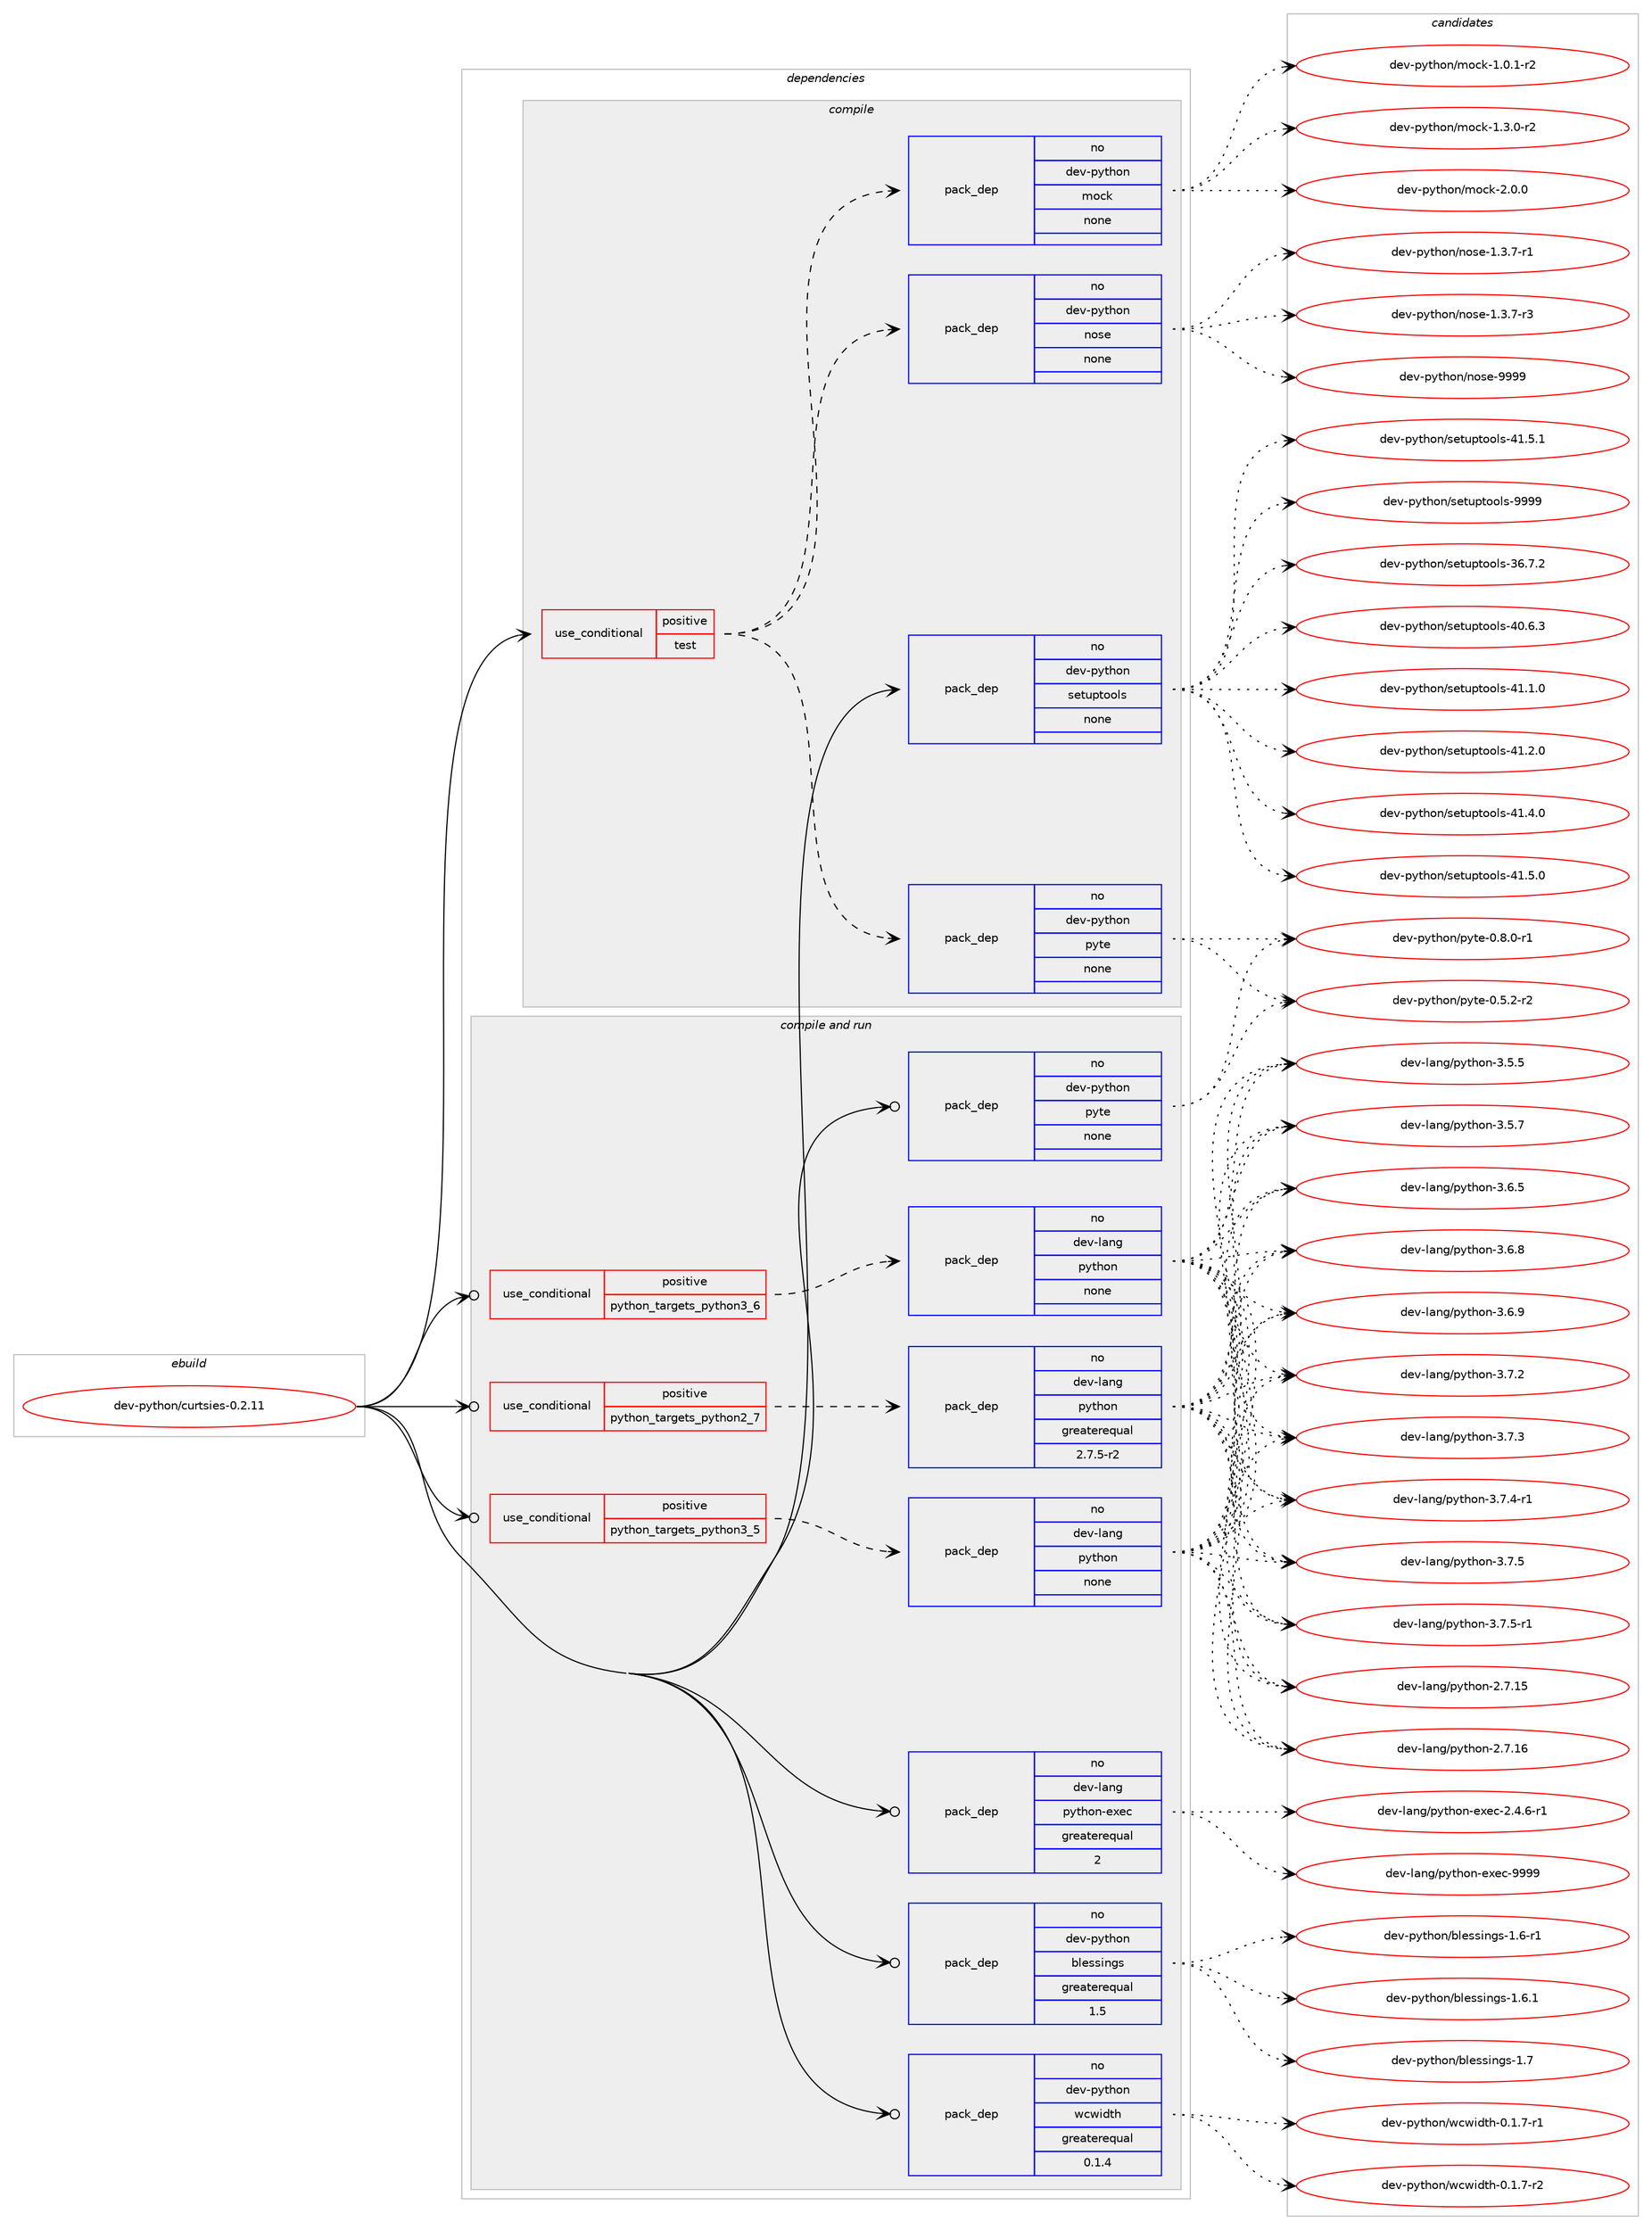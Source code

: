 digraph prolog {

# *************
# Graph options
# *************

newrank=true;
concentrate=true;
compound=true;
graph [rankdir=LR,fontname=Helvetica,fontsize=10,ranksep=1.5];#, ranksep=2.5, nodesep=0.2];
edge  [arrowhead=vee];
node  [fontname=Helvetica,fontsize=10];

# **********
# The ebuild
# **********

subgraph cluster_leftcol {
color=gray;
rank=same;
label=<<i>ebuild</i>>;
id [label="dev-python/curtsies-0.2.11", color=red, width=4, href="../dev-python/curtsies-0.2.11.svg"];
}

# ****************
# The dependencies
# ****************

subgraph cluster_midcol {
color=gray;
label=<<i>dependencies</i>>;
subgraph cluster_compile {
fillcolor="#eeeeee";
style=filled;
label=<<i>compile</i>>;
subgraph cond138153 {
dependency600722 [label=<<TABLE BORDER="0" CELLBORDER="1" CELLSPACING="0" CELLPADDING="4"><TR><TD ROWSPAN="3" CELLPADDING="10">use_conditional</TD></TR><TR><TD>positive</TD></TR><TR><TD>test</TD></TR></TABLE>>, shape=none, color=red];
subgraph pack450776 {
dependency600723 [label=<<TABLE BORDER="0" CELLBORDER="1" CELLSPACING="0" CELLPADDING="4" WIDTH="220"><TR><TD ROWSPAN="6" CELLPADDING="30">pack_dep</TD></TR><TR><TD WIDTH="110">no</TD></TR><TR><TD>dev-python</TD></TR><TR><TD>mock</TD></TR><TR><TD>none</TD></TR><TR><TD></TD></TR></TABLE>>, shape=none, color=blue];
}
dependency600722:e -> dependency600723:w [weight=20,style="dashed",arrowhead="vee"];
subgraph pack450777 {
dependency600724 [label=<<TABLE BORDER="0" CELLBORDER="1" CELLSPACING="0" CELLPADDING="4" WIDTH="220"><TR><TD ROWSPAN="6" CELLPADDING="30">pack_dep</TD></TR><TR><TD WIDTH="110">no</TD></TR><TR><TD>dev-python</TD></TR><TR><TD>nose</TD></TR><TR><TD>none</TD></TR><TR><TD></TD></TR></TABLE>>, shape=none, color=blue];
}
dependency600722:e -> dependency600724:w [weight=20,style="dashed",arrowhead="vee"];
subgraph pack450778 {
dependency600725 [label=<<TABLE BORDER="0" CELLBORDER="1" CELLSPACING="0" CELLPADDING="4" WIDTH="220"><TR><TD ROWSPAN="6" CELLPADDING="30">pack_dep</TD></TR><TR><TD WIDTH="110">no</TD></TR><TR><TD>dev-python</TD></TR><TR><TD>pyte</TD></TR><TR><TD>none</TD></TR><TR><TD></TD></TR></TABLE>>, shape=none, color=blue];
}
dependency600722:e -> dependency600725:w [weight=20,style="dashed",arrowhead="vee"];
}
id:e -> dependency600722:w [weight=20,style="solid",arrowhead="vee"];
subgraph pack450779 {
dependency600726 [label=<<TABLE BORDER="0" CELLBORDER="1" CELLSPACING="0" CELLPADDING="4" WIDTH="220"><TR><TD ROWSPAN="6" CELLPADDING="30">pack_dep</TD></TR><TR><TD WIDTH="110">no</TD></TR><TR><TD>dev-python</TD></TR><TR><TD>setuptools</TD></TR><TR><TD>none</TD></TR><TR><TD></TD></TR></TABLE>>, shape=none, color=blue];
}
id:e -> dependency600726:w [weight=20,style="solid",arrowhead="vee"];
}
subgraph cluster_compileandrun {
fillcolor="#eeeeee";
style=filled;
label=<<i>compile and run</i>>;
subgraph cond138154 {
dependency600727 [label=<<TABLE BORDER="0" CELLBORDER="1" CELLSPACING="0" CELLPADDING="4"><TR><TD ROWSPAN="3" CELLPADDING="10">use_conditional</TD></TR><TR><TD>positive</TD></TR><TR><TD>python_targets_python2_7</TD></TR></TABLE>>, shape=none, color=red];
subgraph pack450780 {
dependency600728 [label=<<TABLE BORDER="0" CELLBORDER="1" CELLSPACING="0" CELLPADDING="4" WIDTH="220"><TR><TD ROWSPAN="6" CELLPADDING="30">pack_dep</TD></TR><TR><TD WIDTH="110">no</TD></TR><TR><TD>dev-lang</TD></TR><TR><TD>python</TD></TR><TR><TD>greaterequal</TD></TR><TR><TD>2.7.5-r2</TD></TR></TABLE>>, shape=none, color=blue];
}
dependency600727:e -> dependency600728:w [weight=20,style="dashed",arrowhead="vee"];
}
id:e -> dependency600727:w [weight=20,style="solid",arrowhead="odotvee"];
subgraph cond138155 {
dependency600729 [label=<<TABLE BORDER="0" CELLBORDER="1" CELLSPACING="0" CELLPADDING="4"><TR><TD ROWSPAN="3" CELLPADDING="10">use_conditional</TD></TR><TR><TD>positive</TD></TR><TR><TD>python_targets_python3_5</TD></TR></TABLE>>, shape=none, color=red];
subgraph pack450781 {
dependency600730 [label=<<TABLE BORDER="0" CELLBORDER="1" CELLSPACING="0" CELLPADDING="4" WIDTH="220"><TR><TD ROWSPAN="6" CELLPADDING="30">pack_dep</TD></TR><TR><TD WIDTH="110">no</TD></TR><TR><TD>dev-lang</TD></TR><TR><TD>python</TD></TR><TR><TD>none</TD></TR><TR><TD></TD></TR></TABLE>>, shape=none, color=blue];
}
dependency600729:e -> dependency600730:w [weight=20,style="dashed",arrowhead="vee"];
}
id:e -> dependency600729:w [weight=20,style="solid",arrowhead="odotvee"];
subgraph cond138156 {
dependency600731 [label=<<TABLE BORDER="0" CELLBORDER="1" CELLSPACING="0" CELLPADDING="4"><TR><TD ROWSPAN="3" CELLPADDING="10">use_conditional</TD></TR><TR><TD>positive</TD></TR><TR><TD>python_targets_python3_6</TD></TR></TABLE>>, shape=none, color=red];
subgraph pack450782 {
dependency600732 [label=<<TABLE BORDER="0" CELLBORDER="1" CELLSPACING="0" CELLPADDING="4" WIDTH="220"><TR><TD ROWSPAN="6" CELLPADDING="30">pack_dep</TD></TR><TR><TD WIDTH="110">no</TD></TR><TR><TD>dev-lang</TD></TR><TR><TD>python</TD></TR><TR><TD>none</TD></TR><TR><TD></TD></TR></TABLE>>, shape=none, color=blue];
}
dependency600731:e -> dependency600732:w [weight=20,style="dashed",arrowhead="vee"];
}
id:e -> dependency600731:w [weight=20,style="solid",arrowhead="odotvee"];
subgraph pack450783 {
dependency600733 [label=<<TABLE BORDER="0" CELLBORDER="1" CELLSPACING="0" CELLPADDING="4" WIDTH="220"><TR><TD ROWSPAN="6" CELLPADDING="30">pack_dep</TD></TR><TR><TD WIDTH="110">no</TD></TR><TR><TD>dev-lang</TD></TR><TR><TD>python-exec</TD></TR><TR><TD>greaterequal</TD></TR><TR><TD>2</TD></TR></TABLE>>, shape=none, color=blue];
}
id:e -> dependency600733:w [weight=20,style="solid",arrowhead="odotvee"];
subgraph pack450784 {
dependency600734 [label=<<TABLE BORDER="0" CELLBORDER="1" CELLSPACING="0" CELLPADDING="4" WIDTH="220"><TR><TD ROWSPAN="6" CELLPADDING="30">pack_dep</TD></TR><TR><TD WIDTH="110">no</TD></TR><TR><TD>dev-python</TD></TR><TR><TD>blessings</TD></TR><TR><TD>greaterequal</TD></TR><TR><TD>1.5</TD></TR></TABLE>>, shape=none, color=blue];
}
id:e -> dependency600734:w [weight=20,style="solid",arrowhead="odotvee"];
subgraph pack450785 {
dependency600735 [label=<<TABLE BORDER="0" CELLBORDER="1" CELLSPACING="0" CELLPADDING="4" WIDTH="220"><TR><TD ROWSPAN="6" CELLPADDING="30">pack_dep</TD></TR><TR><TD WIDTH="110">no</TD></TR><TR><TD>dev-python</TD></TR><TR><TD>pyte</TD></TR><TR><TD>none</TD></TR><TR><TD></TD></TR></TABLE>>, shape=none, color=blue];
}
id:e -> dependency600735:w [weight=20,style="solid",arrowhead="odotvee"];
subgraph pack450786 {
dependency600736 [label=<<TABLE BORDER="0" CELLBORDER="1" CELLSPACING="0" CELLPADDING="4" WIDTH="220"><TR><TD ROWSPAN="6" CELLPADDING="30">pack_dep</TD></TR><TR><TD WIDTH="110">no</TD></TR><TR><TD>dev-python</TD></TR><TR><TD>wcwidth</TD></TR><TR><TD>greaterequal</TD></TR><TR><TD>0.1.4</TD></TR></TABLE>>, shape=none, color=blue];
}
id:e -> dependency600736:w [weight=20,style="solid",arrowhead="odotvee"];
}
subgraph cluster_run {
fillcolor="#eeeeee";
style=filled;
label=<<i>run</i>>;
}
}

# **************
# The candidates
# **************

subgraph cluster_choices {
rank=same;
color=gray;
label=<<i>candidates</i>>;

subgraph choice450776 {
color=black;
nodesep=1;
choice1001011184511212111610411111047109111991074549464846494511450 [label="dev-python/mock-1.0.1-r2", color=red, width=4,href="../dev-python/mock-1.0.1-r2.svg"];
choice1001011184511212111610411111047109111991074549465146484511450 [label="dev-python/mock-1.3.0-r2", color=red, width=4,href="../dev-python/mock-1.3.0-r2.svg"];
choice100101118451121211161041111104710911199107455046484648 [label="dev-python/mock-2.0.0", color=red, width=4,href="../dev-python/mock-2.0.0.svg"];
dependency600723:e -> choice1001011184511212111610411111047109111991074549464846494511450:w [style=dotted,weight="100"];
dependency600723:e -> choice1001011184511212111610411111047109111991074549465146484511450:w [style=dotted,weight="100"];
dependency600723:e -> choice100101118451121211161041111104710911199107455046484648:w [style=dotted,weight="100"];
}
subgraph choice450777 {
color=black;
nodesep=1;
choice10010111845112121116104111110471101111151014549465146554511449 [label="dev-python/nose-1.3.7-r1", color=red, width=4,href="../dev-python/nose-1.3.7-r1.svg"];
choice10010111845112121116104111110471101111151014549465146554511451 [label="dev-python/nose-1.3.7-r3", color=red, width=4,href="../dev-python/nose-1.3.7-r3.svg"];
choice10010111845112121116104111110471101111151014557575757 [label="dev-python/nose-9999", color=red, width=4,href="../dev-python/nose-9999.svg"];
dependency600724:e -> choice10010111845112121116104111110471101111151014549465146554511449:w [style=dotted,weight="100"];
dependency600724:e -> choice10010111845112121116104111110471101111151014549465146554511451:w [style=dotted,weight="100"];
dependency600724:e -> choice10010111845112121116104111110471101111151014557575757:w [style=dotted,weight="100"];
}
subgraph choice450778 {
color=black;
nodesep=1;
choice10010111845112121116104111110471121211161014548465346504511450 [label="dev-python/pyte-0.5.2-r2", color=red, width=4,href="../dev-python/pyte-0.5.2-r2.svg"];
choice10010111845112121116104111110471121211161014548465646484511449 [label="dev-python/pyte-0.8.0-r1", color=red, width=4,href="../dev-python/pyte-0.8.0-r1.svg"];
dependency600725:e -> choice10010111845112121116104111110471121211161014548465346504511450:w [style=dotted,weight="100"];
dependency600725:e -> choice10010111845112121116104111110471121211161014548465646484511449:w [style=dotted,weight="100"];
}
subgraph choice450779 {
color=black;
nodesep=1;
choice100101118451121211161041111104711510111611711211611111110811545515446554650 [label="dev-python/setuptools-36.7.2", color=red, width=4,href="../dev-python/setuptools-36.7.2.svg"];
choice100101118451121211161041111104711510111611711211611111110811545524846544651 [label="dev-python/setuptools-40.6.3", color=red, width=4,href="../dev-python/setuptools-40.6.3.svg"];
choice100101118451121211161041111104711510111611711211611111110811545524946494648 [label="dev-python/setuptools-41.1.0", color=red, width=4,href="../dev-python/setuptools-41.1.0.svg"];
choice100101118451121211161041111104711510111611711211611111110811545524946504648 [label="dev-python/setuptools-41.2.0", color=red, width=4,href="../dev-python/setuptools-41.2.0.svg"];
choice100101118451121211161041111104711510111611711211611111110811545524946524648 [label="dev-python/setuptools-41.4.0", color=red, width=4,href="../dev-python/setuptools-41.4.0.svg"];
choice100101118451121211161041111104711510111611711211611111110811545524946534648 [label="dev-python/setuptools-41.5.0", color=red, width=4,href="../dev-python/setuptools-41.5.0.svg"];
choice100101118451121211161041111104711510111611711211611111110811545524946534649 [label="dev-python/setuptools-41.5.1", color=red, width=4,href="../dev-python/setuptools-41.5.1.svg"];
choice10010111845112121116104111110471151011161171121161111111081154557575757 [label="dev-python/setuptools-9999", color=red, width=4,href="../dev-python/setuptools-9999.svg"];
dependency600726:e -> choice100101118451121211161041111104711510111611711211611111110811545515446554650:w [style=dotted,weight="100"];
dependency600726:e -> choice100101118451121211161041111104711510111611711211611111110811545524846544651:w [style=dotted,weight="100"];
dependency600726:e -> choice100101118451121211161041111104711510111611711211611111110811545524946494648:w [style=dotted,weight="100"];
dependency600726:e -> choice100101118451121211161041111104711510111611711211611111110811545524946504648:w [style=dotted,weight="100"];
dependency600726:e -> choice100101118451121211161041111104711510111611711211611111110811545524946524648:w [style=dotted,weight="100"];
dependency600726:e -> choice100101118451121211161041111104711510111611711211611111110811545524946534648:w [style=dotted,weight="100"];
dependency600726:e -> choice100101118451121211161041111104711510111611711211611111110811545524946534649:w [style=dotted,weight="100"];
dependency600726:e -> choice10010111845112121116104111110471151011161171121161111111081154557575757:w [style=dotted,weight="100"];
}
subgraph choice450780 {
color=black;
nodesep=1;
choice10010111845108971101034711212111610411111045504655464953 [label="dev-lang/python-2.7.15", color=red, width=4,href="../dev-lang/python-2.7.15.svg"];
choice10010111845108971101034711212111610411111045504655464954 [label="dev-lang/python-2.7.16", color=red, width=4,href="../dev-lang/python-2.7.16.svg"];
choice100101118451089711010347112121116104111110455146534653 [label="dev-lang/python-3.5.5", color=red, width=4,href="../dev-lang/python-3.5.5.svg"];
choice100101118451089711010347112121116104111110455146534655 [label="dev-lang/python-3.5.7", color=red, width=4,href="../dev-lang/python-3.5.7.svg"];
choice100101118451089711010347112121116104111110455146544653 [label="dev-lang/python-3.6.5", color=red, width=4,href="../dev-lang/python-3.6.5.svg"];
choice100101118451089711010347112121116104111110455146544656 [label="dev-lang/python-3.6.8", color=red, width=4,href="../dev-lang/python-3.6.8.svg"];
choice100101118451089711010347112121116104111110455146544657 [label="dev-lang/python-3.6.9", color=red, width=4,href="../dev-lang/python-3.6.9.svg"];
choice100101118451089711010347112121116104111110455146554650 [label="dev-lang/python-3.7.2", color=red, width=4,href="../dev-lang/python-3.7.2.svg"];
choice100101118451089711010347112121116104111110455146554651 [label="dev-lang/python-3.7.3", color=red, width=4,href="../dev-lang/python-3.7.3.svg"];
choice1001011184510897110103471121211161041111104551465546524511449 [label="dev-lang/python-3.7.4-r1", color=red, width=4,href="../dev-lang/python-3.7.4-r1.svg"];
choice100101118451089711010347112121116104111110455146554653 [label="dev-lang/python-3.7.5", color=red, width=4,href="../dev-lang/python-3.7.5.svg"];
choice1001011184510897110103471121211161041111104551465546534511449 [label="dev-lang/python-3.7.5-r1", color=red, width=4,href="../dev-lang/python-3.7.5-r1.svg"];
dependency600728:e -> choice10010111845108971101034711212111610411111045504655464953:w [style=dotted,weight="100"];
dependency600728:e -> choice10010111845108971101034711212111610411111045504655464954:w [style=dotted,weight="100"];
dependency600728:e -> choice100101118451089711010347112121116104111110455146534653:w [style=dotted,weight="100"];
dependency600728:e -> choice100101118451089711010347112121116104111110455146534655:w [style=dotted,weight="100"];
dependency600728:e -> choice100101118451089711010347112121116104111110455146544653:w [style=dotted,weight="100"];
dependency600728:e -> choice100101118451089711010347112121116104111110455146544656:w [style=dotted,weight="100"];
dependency600728:e -> choice100101118451089711010347112121116104111110455146544657:w [style=dotted,weight="100"];
dependency600728:e -> choice100101118451089711010347112121116104111110455146554650:w [style=dotted,weight="100"];
dependency600728:e -> choice100101118451089711010347112121116104111110455146554651:w [style=dotted,weight="100"];
dependency600728:e -> choice1001011184510897110103471121211161041111104551465546524511449:w [style=dotted,weight="100"];
dependency600728:e -> choice100101118451089711010347112121116104111110455146554653:w [style=dotted,weight="100"];
dependency600728:e -> choice1001011184510897110103471121211161041111104551465546534511449:w [style=dotted,weight="100"];
}
subgraph choice450781 {
color=black;
nodesep=1;
choice10010111845108971101034711212111610411111045504655464953 [label="dev-lang/python-2.7.15", color=red, width=4,href="../dev-lang/python-2.7.15.svg"];
choice10010111845108971101034711212111610411111045504655464954 [label="dev-lang/python-2.7.16", color=red, width=4,href="../dev-lang/python-2.7.16.svg"];
choice100101118451089711010347112121116104111110455146534653 [label="dev-lang/python-3.5.5", color=red, width=4,href="../dev-lang/python-3.5.5.svg"];
choice100101118451089711010347112121116104111110455146534655 [label="dev-lang/python-3.5.7", color=red, width=4,href="../dev-lang/python-3.5.7.svg"];
choice100101118451089711010347112121116104111110455146544653 [label="dev-lang/python-3.6.5", color=red, width=4,href="../dev-lang/python-3.6.5.svg"];
choice100101118451089711010347112121116104111110455146544656 [label="dev-lang/python-3.6.8", color=red, width=4,href="../dev-lang/python-3.6.8.svg"];
choice100101118451089711010347112121116104111110455146544657 [label="dev-lang/python-3.6.9", color=red, width=4,href="../dev-lang/python-3.6.9.svg"];
choice100101118451089711010347112121116104111110455146554650 [label="dev-lang/python-3.7.2", color=red, width=4,href="../dev-lang/python-3.7.2.svg"];
choice100101118451089711010347112121116104111110455146554651 [label="dev-lang/python-3.7.3", color=red, width=4,href="../dev-lang/python-3.7.3.svg"];
choice1001011184510897110103471121211161041111104551465546524511449 [label="dev-lang/python-3.7.4-r1", color=red, width=4,href="../dev-lang/python-3.7.4-r1.svg"];
choice100101118451089711010347112121116104111110455146554653 [label="dev-lang/python-3.7.5", color=red, width=4,href="../dev-lang/python-3.7.5.svg"];
choice1001011184510897110103471121211161041111104551465546534511449 [label="dev-lang/python-3.7.5-r1", color=red, width=4,href="../dev-lang/python-3.7.5-r1.svg"];
dependency600730:e -> choice10010111845108971101034711212111610411111045504655464953:w [style=dotted,weight="100"];
dependency600730:e -> choice10010111845108971101034711212111610411111045504655464954:w [style=dotted,weight="100"];
dependency600730:e -> choice100101118451089711010347112121116104111110455146534653:w [style=dotted,weight="100"];
dependency600730:e -> choice100101118451089711010347112121116104111110455146534655:w [style=dotted,weight="100"];
dependency600730:e -> choice100101118451089711010347112121116104111110455146544653:w [style=dotted,weight="100"];
dependency600730:e -> choice100101118451089711010347112121116104111110455146544656:w [style=dotted,weight="100"];
dependency600730:e -> choice100101118451089711010347112121116104111110455146544657:w [style=dotted,weight="100"];
dependency600730:e -> choice100101118451089711010347112121116104111110455146554650:w [style=dotted,weight="100"];
dependency600730:e -> choice100101118451089711010347112121116104111110455146554651:w [style=dotted,weight="100"];
dependency600730:e -> choice1001011184510897110103471121211161041111104551465546524511449:w [style=dotted,weight="100"];
dependency600730:e -> choice100101118451089711010347112121116104111110455146554653:w [style=dotted,weight="100"];
dependency600730:e -> choice1001011184510897110103471121211161041111104551465546534511449:w [style=dotted,weight="100"];
}
subgraph choice450782 {
color=black;
nodesep=1;
choice10010111845108971101034711212111610411111045504655464953 [label="dev-lang/python-2.7.15", color=red, width=4,href="../dev-lang/python-2.7.15.svg"];
choice10010111845108971101034711212111610411111045504655464954 [label="dev-lang/python-2.7.16", color=red, width=4,href="../dev-lang/python-2.7.16.svg"];
choice100101118451089711010347112121116104111110455146534653 [label="dev-lang/python-3.5.5", color=red, width=4,href="../dev-lang/python-3.5.5.svg"];
choice100101118451089711010347112121116104111110455146534655 [label="dev-lang/python-3.5.7", color=red, width=4,href="../dev-lang/python-3.5.7.svg"];
choice100101118451089711010347112121116104111110455146544653 [label="dev-lang/python-3.6.5", color=red, width=4,href="../dev-lang/python-3.6.5.svg"];
choice100101118451089711010347112121116104111110455146544656 [label="dev-lang/python-3.6.8", color=red, width=4,href="../dev-lang/python-3.6.8.svg"];
choice100101118451089711010347112121116104111110455146544657 [label="dev-lang/python-3.6.9", color=red, width=4,href="../dev-lang/python-3.6.9.svg"];
choice100101118451089711010347112121116104111110455146554650 [label="dev-lang/python-3.7.2", color=red, width=4,href="../dev-lang/python-3.7.2.svg"];
choice100101118451089711010347112121116104111110455146554651 [label="dev-lang/python-3.7.3", color=red, width=4,href="../dev-lang/python-3.7.3.svg"];
choice1001011184510897110103471121211161041111104551465546524511449 [label="dev-lang/python-3.7.4-r1", color=red, width=4,href="../dev-lang/python-3.7.4-r1.svg"];
choice100101118451089711010347112121116104111110455146554653 [label="dev-lang/python-3.7.5", color=red, width=4,href="../dev-lang/python-3.7.5.svg"];
choice1001011184510897110103471121211161041111104551465546534511449 [label="dev-lang/python-3.7.5-r1", color=red, width=4,href="../dev-lang/python-3.7.5-r1.svg"];
dependency600732:e -> choice10010111845108971101034711212111610411111045504655464953:w [style=dotted,weight="100"];
dependency600732:e -> choice10010111845108971101034711212111610411111045504655464954:w [style=dotted,weight="100"];
dependency600732:e -> choice100101118451089711010347112121116104111110455146534653:w [style=dotted,weight="100"];
dependency600732:e -> choice100101118451089711010347112121116104111110455146534655:w [style=dotted,weight="100"];
dependency600732:e -> choice100101118451089711010347112121116104111110455146544653:w [style=dotted,weight="100"];
dependency600732:e -> choice100101118451089711010347112121116104111110455146544656:w [style=dotted,weight="100"];
dependency600732:e -> choice100101118451089711010347112121116104111110455146544657:w [style=dotted,weight="100"];
dependency600732:e -> choice100101118451089711010347112121116104111110455146554650:w [style=dotted,weight="100"];
dependency600732:e -> choice100101118451089711010347112121116104111110455146554651:w [style=dotted,weight="100"];
dependency600732:e -> choice1001011184510897110103471121211161041111104551465546524511449:w [style=dotted,weight="100"];
dependency600732:e -> choice100101118451089711010347112121116104111110455146554653:w [style=dotted,weight="100"];
dependency600732:e -> choice1001011184510897110103471121211161041111104551465546534511449:w [style=dotted,weight="100"];
}
subgraph choice450783 {
color=black;
nodesep=1;
choice10010111845108971101034711212111610411111045101120101994550465246544511449 [label="dev-lang/python-exec-2.4.6-r1", color=red, width=4,href="../dev-lang/python-exec-2.4.6-r1.svg"];
choice10010111845108971101034711212111610411111045101120101994557575757 [label="dev-lang/python-exec-9999", color=red, width=4,href="../dev-lang/python-exec-9999.svg"];
dependency600733:e -> choice10010111845108971101034711212111610411111045101120101994550465246544511449:w [style=dotted,weight="100"];
dependency600733:e -> choice10010111845108971101034711212111610411111045101120101994557575757:w [style=dotted,weight="100"];
}
subgraph choice450784 {
color=black;
nodesep=1;
choice100101118451121211161041111104798108101115115105110103115454946544511449 [label="dev-python/blessings-1.6-r1", color=red, width=4,href="../dev-python/blessings-1.6-r1.svg"];
choice100101118451121211161041111104798108101115115105110103115454946544649 [label="dev-python/blessings-1.6.1", color=red, width=4,href="../dev-python/blessings-1.6.1.svg"];
choice10010111845112121116104111110479810810111511510511010311545494655 [label="dev-python/blessings-1.7", color=red, width=4,href="../dev-python/blessings-1.7.svg"];
dependency600734:e -> choice100101118451121211161041111104798108101115115105110103115454946544511449:w [style=dotted,weight="100"];
dependency600734:e -> choice100101118451121211161041111104798108101115115105110103115454946544649:w [style=dotted,weight="100"];
dependency600734:e -> choice10010111845112121116104111110479810810111511510511010311545494655:w [style=dotted,weight="100"];
}
subgraph choice450785 {
color=black;
nodesep=1;
choice10010111845112121116104111110471121211161014548465346504511450 [label="dev-python/pyte-0.5.2-r2", color=red, width=4,href="../dev-python/pyte-0.5.2-r2.svg"];
choice10010111845112121116104111110471121211161014548465646484511449 [label="dev-python/pyte-0.8.0-r1", color=red, width=4,href="../dev-python/pyte-0.8.0-r1.svg"];
dependency600735:e -> choice10010111845112121116104111110471121211161014548465346504511450:w [style=dotted,weight="100"];
dependency600735:e -> choice10010111845112121116104111110471121211161014548465646484511449:w [style=dotted,weight="100"];
}
subgraph choice450786 {
color=black;
nodesep=1;
choice1001011184511212111610411111047119991191051001161044548464946554511449 [label="dev-python/wcwidth-0.1.7-r1", color=red, width=4,href="../dev-python/wcwidth-0.1.7-r1.svg"];
choice1001011184511212111610411111047119991191051001161044548464946554511450 [label="dev-python/wcwidth-0.1.7-r2", color=red, width=4,href="../dev-python/wcwidth-0.1.7-r2.svg"];
dependency600736:e -> choice1001011184511212111610411111047119991191051001161044548464946554511449:w [style=dotted,weight="100"];
dependency600736:e -> choice1001011184511212111610411111047119991191051001161044548464946554511450:w [style=dotted,weight="100"];
}
}

}
